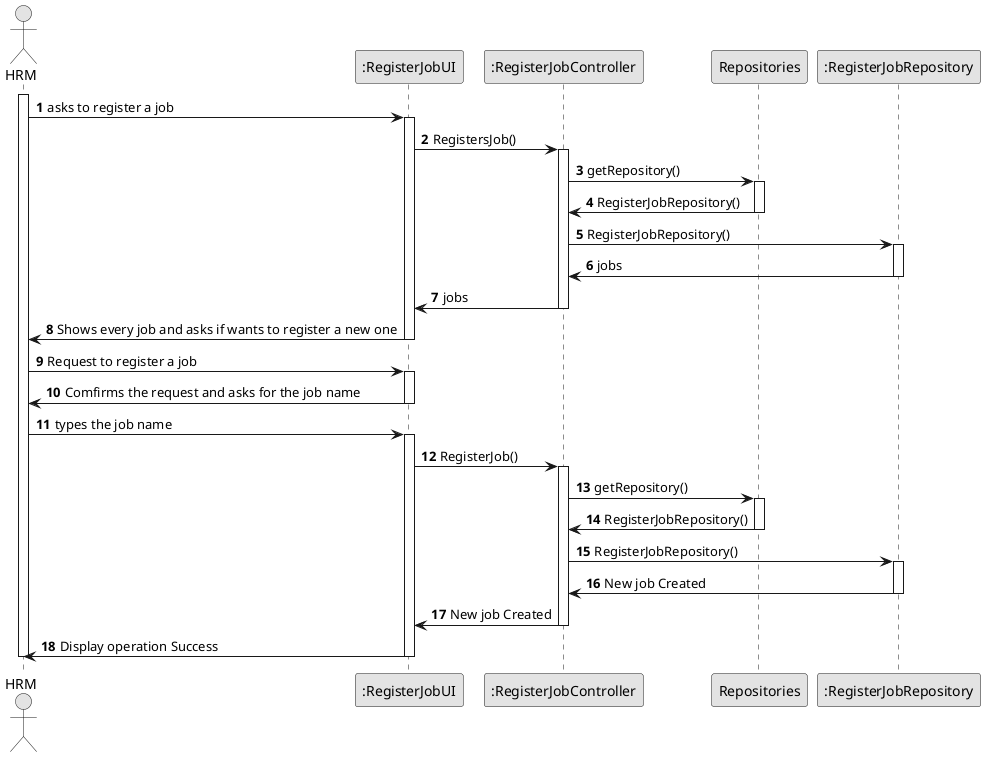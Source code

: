 @startuml
    skinparam monochrome true
    skinparam packageStyle rectangle
    skinparam shadowing false

    autonumber

    'hide footbox
    actor "HRM" as USER
    participant ":RegisterJobUI" as RegisterJobUI
    participant ":RegisterJobController" as RegisterJobController
    participant "Repositories" as Repositories
    participant ":RegisterJobRepository" as RegisterJobRepository


    activate USER
    USER -> RegisterJobUI : asks to register a job
    activate RegisterJobUI
    RegisterJobUI -> RegisterJobController : RegistersJob()
    activate RegisterJobController
    RegisterJobController -> Repositories: getRepository()
    activate Repositories
    Repositories -> RegisterJobController : RegisterJobRepository()
    deactivate Repositories
    RegisterJobController -> RegisterJobRepository: RegisterJobRepository()
    activate RegisterJobRepository
    RegisterJobRepository -> RegisterJobController : jobs
    deactivate RegisterJobRepository
    RegisterJobController -> RegisterJobUI : jobs
    deactivate RegisterJobController
    RegisterJobUI -> USER : Shows every job and asks if wants to register a new one
    deactivate RegisterJobUI
    USER -> RegisterJobUI : Request to register a job
    activate RegisterJobUI
    RegisterJobUI -> USER : Comfirms the request and asks for the job name
    deactivate RegisterJobUI
    USER -> RegisterJobUI : types the job name
    activate RegisterJobUI
    RegisterJobUI -> RegisterJobController : RegisterJob()
    activate RegisterJobController
    RegisterJobController -> Repositories: getRepository()
    activate Repositories
    Repositories -> RegisterJobController : RegisterJobRepository()
    deactivate Repositories
    RegisterJobController -> RegisterJobRepository: RegisterJobRepository()
    activate RegisterJobRepository
    RegisterJobRepository -> RegisterJobController : New job Created
    deactivate RegisterJobRepository
    RegisterJobController -> RegisterJobUI : New job Created
    deactivate RegisterJobController
    RegisterJobUI -> USER : Display operation Success
    deactivate RegisterJobUI
    deactivate USER

@enduml